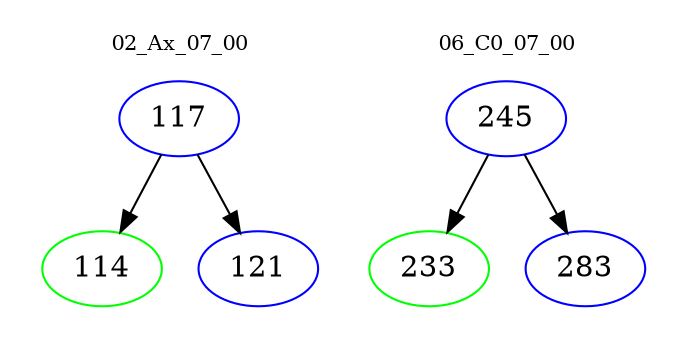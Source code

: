 digraph{
subgraph cluster_0 {
color = white
label = "02_Ax_07_00";
fontsize=10;
T0_117 [label="117", color="blue"]
T0_117 -> T0_114 [color="black"]
T0_114 [label="114", color="green"]
T0_117 -> T0_121 [color="black"]
T0_121 [label="121", color="blue"]
}
subgraph cluster_1 {
color = white
label = "06_C0_07_00";
fontsize=10;
T1_245 [label="245", color="blue"]
T1_245 -> T1_233 [color="black"]
T1_233 [label="233", color="green"]
T1_245 -> T1_283 [color="black"]
T1_283 [label="283", color="blue"]
}
}
